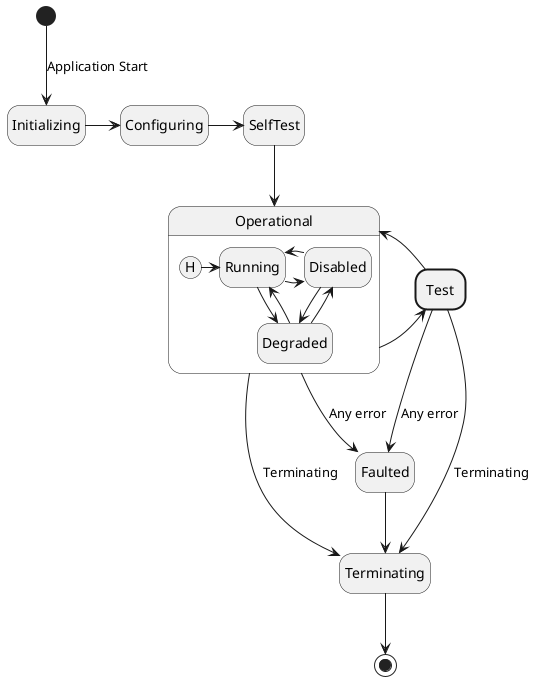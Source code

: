 @startuml

hide empty description

[*] --> Initializing : Application Start

Initializing -> Configuring

Configuring -> SelfTest

SelfTest --> Operational

state Operational {
  [H] -> Running
  Running -> Disabled
  Running --> Degraded

  Disabled -l-> Running
  Disabled --> Degraded

  Degraded -u-> Running
  Degraded -u-> Disabled
}

Operational -> Test
Operational --> Faulted : Any error
Operational --> Terminating : Terminating

state Test ##[bold]
Test -l-> Operational
Test --> Faulted : Any error
Test --> Terminating : Terminating

Faulted --> Terminating

Terminating --> [*]

@enduml
